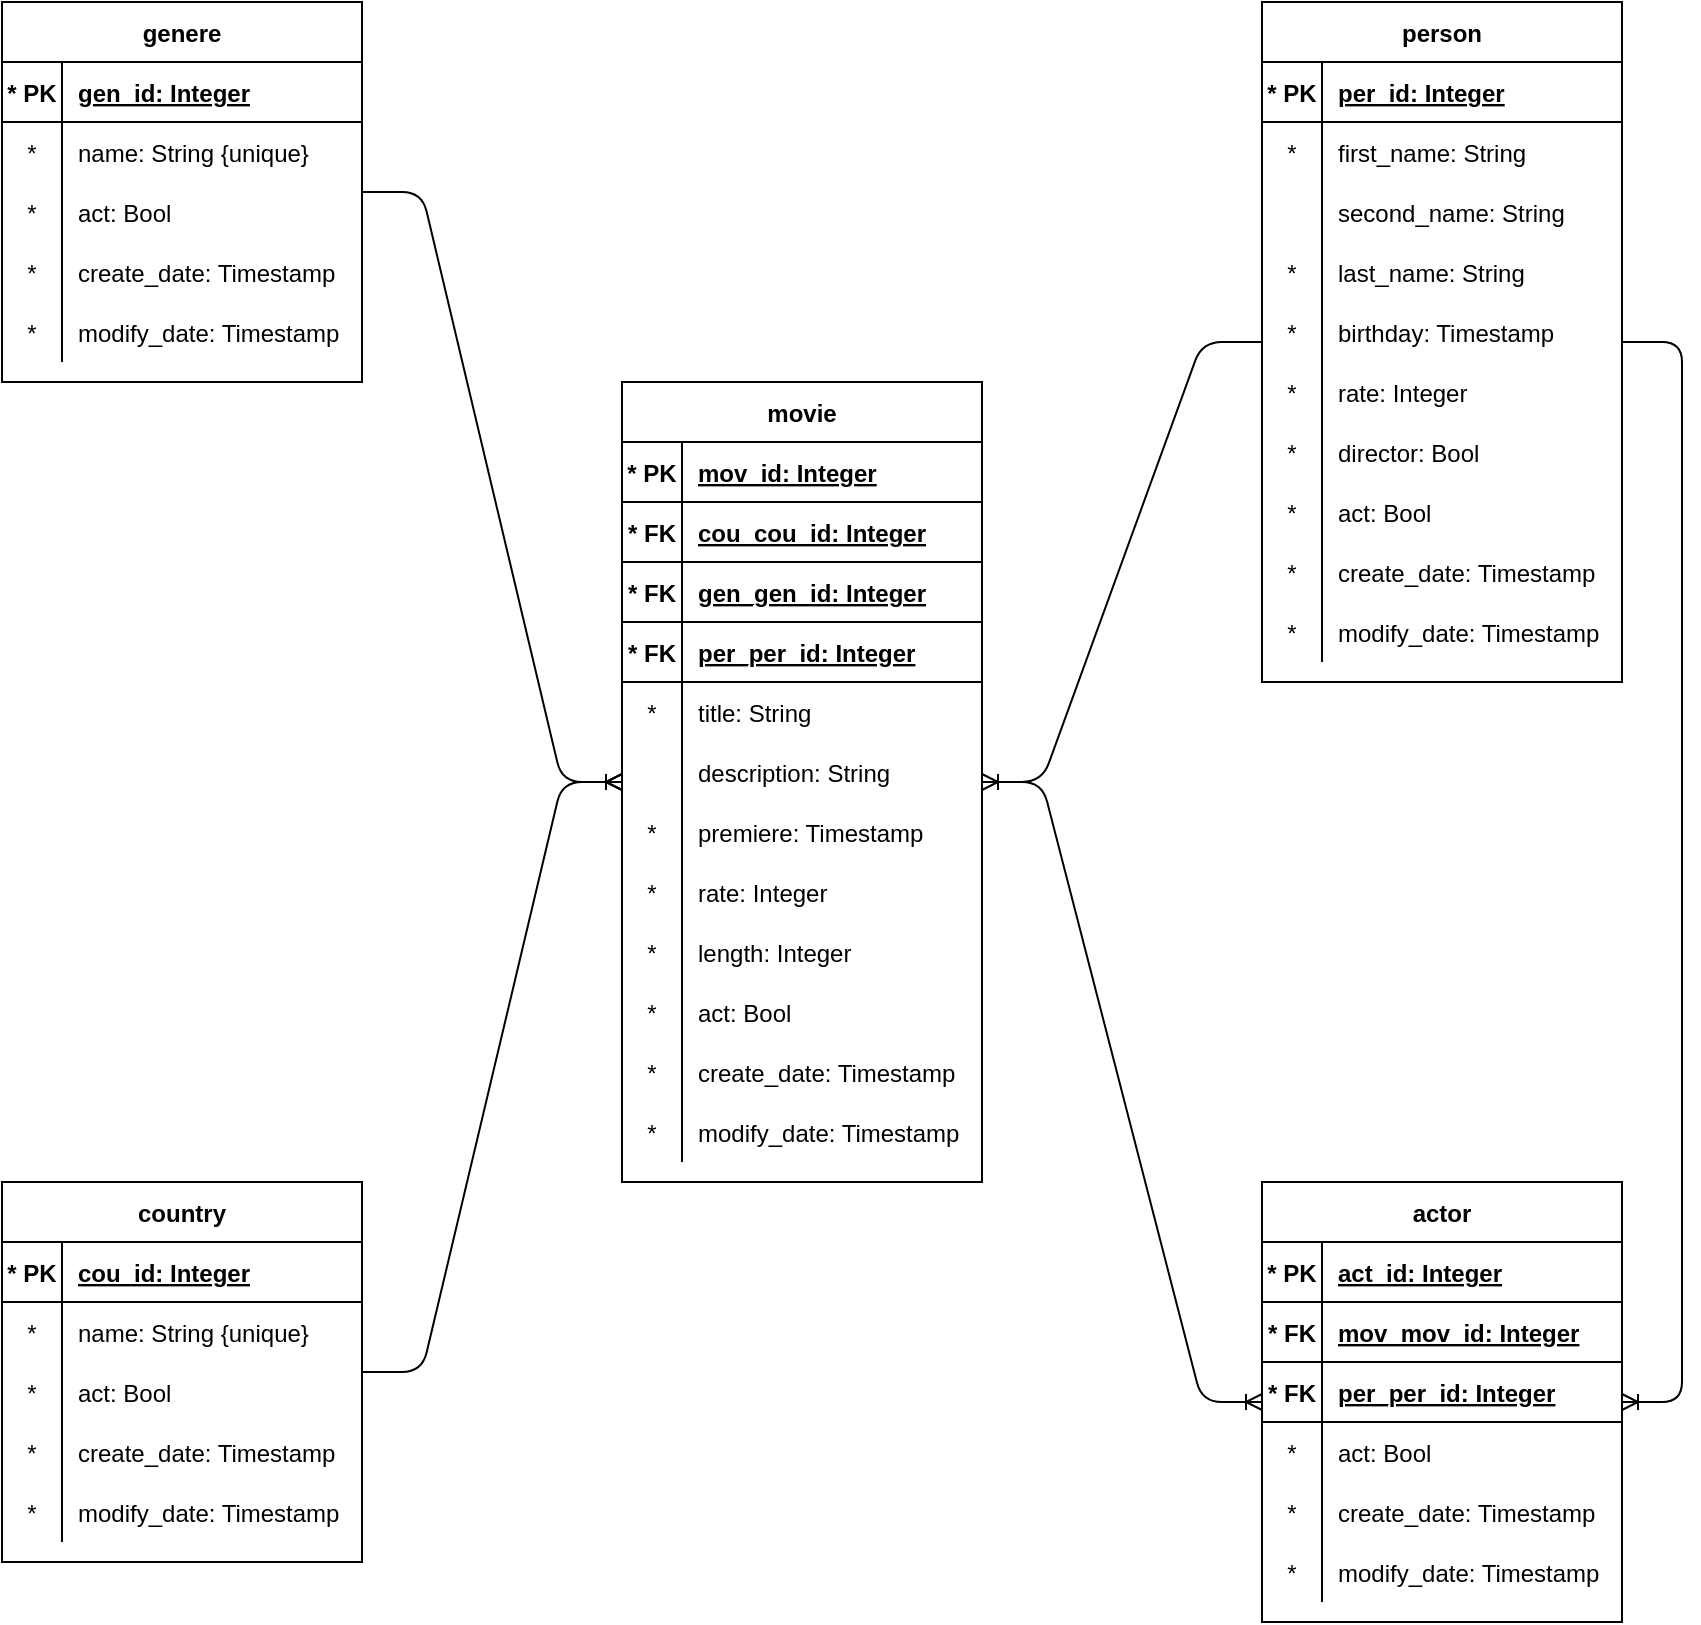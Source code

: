 <mxfile version="14.9.6" type="device" pages="3"><diagram id="LkWRMYut4afpcolwc3v2" name="Database"><mxGraphModel dx="2425" dy="966" grid="1" gridSize="10" guides="1" tooltips="1" connect="1" arrows="1" fold="1" page="1" pageScale="1" pageWidth="1169" pageHeight="827" math="0" shadow="0"><root><mxCell id="0"/><mxCell id="1" parent="0"/><mxCell id="3RoibAjMb2fP6_iuY0xx-18" value="country" style="shape=table;startSize=30;container=1;collapsible=1;childLayout=tableLayout;fixedRows=1;rowLines=0;fontStyle=1;align=center;resizeLast=1;" vertex="1" parent="1"><mxGeometry x="10" y="600" width="180" height="190" as="geometry"/></mxCell><mxCell id="3RoibAjMb2fP6_iuY0xx-19" value="" style="shape=partialRectangle;collapsible=0;dropTarget=0;pointerEvents=0;fillColor=none;top=0;left=0;bottom=1;right=0;points=[[0,0.5],[1,0.5]];portConstraint=eastwest;" vertex="1" parent="3RoibAjMb2fP6_iuY0xx-18"><mxGeometry y="30" width="180" height="30" as="geometry"/></mxCell><mxCell id="3RoibAjMb2fP6_iuY0xx-20" value="* PK" style="shape=partialRectangle;connectable=0;fillColor=none;top=0;left=0;bottom=0;right=0;fontStyle=1;overflow=hidden;" vertex="1" parent="3RoibAjMb2fP6_iuY0xx-19"><mxGeometry width="30" height="30" as="geometry"/></mxCell><mxCell id="3RoibAjMb2fP6_iuY0xx-21" value="cou_id: Integer" style="shape=partialRectangle;connectable=0;fillColor=none;top=0;left=0;bottom=0;right=0;align=left;spacingLeft=6;fontStyle=5;overflow=hidden;" vertex="1" parent="3RoibAjMb2fP6_iuY0xx-19"><mxGeometry x="30" width="150" height="30" as="geometry"/></mxCell><mxCell id="3RoibAjMb2fP6_iuY0xx-22" value="" style="shape=partialRectangle;collapsible=0;dropTarget=0;pointerEvents=0;fillColor=none;top=0;left=0;bottom=0;right=0;points=[[0,0.5],[1,0.5]];portConstraint=eastwest;" vertex="1" parent="3RoibAjMb2fP6_iuY0xx-18"><mxGeometry y="60" width="180" height="30" as="geometry"/></mxCell><mxCell id="3RoibAjMb2fP6_iuY0xx-23" value="*" style="shape=partialRectangle;connectable=0;fillColor=none;top=0;left=0;bottom=0;right=0;editable=1;overflow=hidden;" vertex="1" parent="3RoibAjMb2fP6_iuY0xx-22"><mxGeometry width="30" height="30" as="geometry"/></mxCell><mxCell id="3RoibAjMb2fP6_iuY0xx-24" value="name: String {unique}" style="shape=partialRectangle;connectable=0;fillColor=none;top=0;left=0;bottom=0;right=0;align=left;spacingLeft=6;overflow=hidden;" vertex="1" parent="3RoibAjMb2fP6_iuY0xx-22"><mxGeometry x="30" width="150" height="30" as="geometry"/></mxCell><mxCell id="q7HP0yet4dNbqpbcjots-17" value="" style="shape=partialRectangle;collapsible=0;dropTarget=0;pointerEvents=0;fillColor=none;top=0;left=0;bottom=0;right=0;points=[[0,0.5],[1,0.5]];portConstraint=eastwest;" vertex="1" parent="3RoibAjMb2fP6_iuY0xx-18"><mxGeometry y="90" width="180" height="30" as="geometry"/></mxCell><mxCell id="q7HP0yet4dNbqpbcjots-18" value="*" style="shape=partialRectangle;connectable=0;fillColor=none;top=0;left=0;bottom=0;right=0;editable=1;overflow=hidden;" vertex="1" parent="q7HP0yet4dNbqpbcjots-17"><mxGeometry width="30" height="30" as="geometry"/></mxCell><mxCell id="q7HP0yet4dNbqpbcjots-19" value="act: Bool" style="shape=partialRectangle;connectable=0;fillColor=none;top=0;left=0;bottom=0;right=0;align=left;spacingLeft=6;overflow=hidden;" vertex="1" parent="q7HP0yet4dNbqpbcjots-17"><mxGeometry x="30" width="150" height="30" as="geometry"/></mxCell><mxCell id="3RoibAjMb2fP6_iuY0xx-25" value="" style="shape=partialRectangle;collapsible=0;dropTarget=0;pointerEvents=0;fillColor=none;top=0;left=0;bottom=0;right=0;points=[[0,0.5],[1,0.5]];portConstraint=eastwest;" vertex="1" parent="3RoibAjMb2fP6_iuY0xx-18"><mxGeometry y="120" width="180" height="30" as="geometry"/></mxCell><mxCell id="3RoibAjMb2fP6_iuY0xx-26" value="*" style="shape=partialRectangle;connectable=0;fillColor=none;top=0;left=0;bottom=0;right=0;editable=1;overflow=hidden;" vertex="1" parent="3RoibAjMb2fP6_iuY0xx-25"><mxGeometry width="30" height="30" as="geometry"/></mxCell><mxCell id="3RoibAjMb2fP6_iuY0xx-27" value="create_date: Timestamp" style="shape=partialRectangle;connectable=0;fillColor=none;top=0;left=0;bottom=0;right=0;align=left;spacingLeft=6;overflow=hidden;" vertex="1" parent="3RoibAjMb2fP6_iuY0xx-25"><mxGeometry x="30" width="150" height="30" as="geometry"/></mxCell><mxCell id="3RoibAjMb2fP6_iuY0xx-28" value="" style="shape=partialRectangle;collapsible=0;dropTarget=0;pointerEvents=0;fillColor=none;top=0;left=0;bottom=0;right=0;points=[[0,0.5],[1,0.5]];portConstraint=eastwest;" vertex="1" parent="3RoibAjMb2fP6_iuY0xx-18"><mxGeometry y="150" width="180" height="30" as="geometry"/></mxCell><mxCell id="3RoibAjMb2fP6_iuY0xx-29" value="*" style="shape=partialRectangle;connectable=0;fillColor=none;top=0;left=0;bottom=0;right=0;editable=1;overflow=hidden;" vertex="1" parent="3RoibAjMb2fP6_iuY0xx-28"><mxGeometry width="30" height="30" as="geometry"/></mxCell><mxCell id="3RoibAjMb2fP6_iuY0xx-30" value="modify_date: Timestamp" style="shape=partialRectangle;connectable=0;fillColor=none;top=0;left=0;bottom=0;right=0;align=left;spacingLeft=6;overflow=hidden;" vertex="1" parent="3RoibAjMb2fP6_iuY0xx-28"><mxGeometry x="30" width="150" height="30" as="geometry"/></mxCell><mxCell id="3RoibAjMb2fP6_iuY0xx-31" value="movie" style="shape=table;startSize=30;container=1;collapsible=1;childLayout=tableLayout;fixedRows=1;rowLines=0;fontStyle=1;align=center;resizeLast=1;" vertex="1" parent="1"><mxGeometry x="320" y="200" width="180" height="400" as="geometry"/></mxCell><mxCell id="3RoibAjMb2fP6_iuY0xx-32" value="" style="shape=partialRectangle;collapsible=0;dropTarget=0;pointerEvents=0;fillColor=none;top=0;left=0;bottom=1;right=0;points=[[0,0.5],[1,0.5]];portConstraint=eastwest;" vertex="1" parent="3RoibAjMb2fP6_iuY0xx-31"><mxGeometry y="30" width="180" height="30" as="geometry"/></mxCell><mxCell id="3RoibAjMb2fP6_iuY0xx-33" value="* PK" style="shape=partialRectangle;connectable=0;fillColor=none;top=0;left=0;bottom=0;right=0;fontStyle=1;overflow=hidden;" vertex="1" parent="3RoibAjMb2fP6_iuY0xx-32"><mxGeometry width="30" height="30" as="geometry"/></mxCell><mxCell id="3RoibAjMb2fP6_iuY0xx-34" value="mov_id: Integer" style="shape=partialRectangle;connectable=0;fillColor=none;top=0;left=0;bottom=0;right=0;align=left;spacingLeft=6;fontStyle=5;overflow=hidden;" vertex="1" parent="3RoibAjMb2fP6_iuY0xx-32"><mxGeometry x="30" width="150" height="30" as="geometry"/></mxCell><mxCell id="3RoibAjMb2fP6_iuY0xx-124" value="" style="shape=partialRectangle;collapsible=0;dropTarget=0;pointerEvents=0;fillColor=none;top=0;left=0;bottom=1;right=0;points=[[0,0.5],[1,0.5]];portConstraint=eastwest;" vertex="1" parent="3RoibAjMb2fP6_iuY0xx-31"><mxGeometry y="60" width="180" height="30" as="geometry"/></mxCell><mxCell id="3RoibAjMb2fP6_iuY0xx-125" value="* FK" style="shape=partialRectangle;connectable=0;fillColor=none;top=0;left=0;bottom=0;right=0;fontStyle=1;overflow=hidden;" vertex="1" parent="3RoibAjMb2fP6_iuY0xx-124"><mxGeometry width="30" height="30" as="geometry"/></mxCell><mxCell id="3RoibAjMb2fP6_iuY0xx-126" value="cou_cou_id: Integer" style="shape=partialRectangle;connectable=0;fillColor=none;top=0;left=0;bottom=0;right=0;align=left;spacingLeft=6;fontStyle=5;overflow=hidden;" vertex="1" parent="3RoibAjMb2fP6_iuY0xx-124"><mxGeometry x="30" width="150" height="30" as="geometry"/></mxCell><mxCell id="3RoibAjMb2fP6_iuY0xx-147" value="" style="shape=partialRectangle;collapsible=0;dropTarget=0;pointerEvents=0;fillColor=none;top=0;left=0;bottom=1;right=0;points=[[0,0.5],[1,0.5]];portConstraint=eastwest;" vertex="1" parent="3RoibAjMb2fP6_iuY0xx-31"><mxGeometry y="90" width="180" height="30" as="geometry"/></mxCell><mxCell id="3RoibAjMb2fP6_iuY0xx-148" value="* FK" style="shape=partialRectangle;connectable=0;fillColor=none;top=0;left=0;bottom=0;right=0;fontStyle=1;overflow=hidden;" vertex="1" parent="3RoibAjMb2fP6_iuY0xx-147"><mxGeometry width="30" height="30" as="geometry"/></mxCell><mxCell id="3RoibAjMb2fP6_iuY0xx-149" value="gen_gen_id: Integer" style="shape=partialRectangle;connectable=0;fillColor=none;top=0;left=0;bottom=0;right=0;align=left;spacingLeft=6;fontStyle=5;overflow=hidden;" vertex="1" parent="3RoibAjMb2fP6_iuY0xx-147"><mxGeometry x="30" width="150" height="30" as="geometry"/></mxCell><mxCell id="3RoibAjMb2fP6_iuY0xx-101" value="" style="shape=partialRectangle;collapsible=0;dropTarget=0;pointerEvents=0;fillColor=none;top=0;left=0;bottom=1;right=0;points=[[0,0.5],[1,0.5]];portConstraint=eastwest;" vertex="1" parent="3RoibAjMb2fP6_iuY0xx-31"><mxGeometry y="120" width="180" height="30" as="geometry"/></mxCell><mxCell id="3RoibAjMb2fP6_iuY0xx-102" value="* FK" style="shape=partialRectangle;connectable=0;fillColor=none;top=0;left=0;bottom=0;right=0;fontStyle=1;overflow=hidden;" vertex="1" parent="3RoibAjMb2fP6_iuY0xx-101"><mxGeometry width="30" height="30" as="geometry"/></mxCell><mxCell id="3RoibAjMb2fP6_iuY0xx-103" value="per_per_id: Integer" style="shape=partialRectangle;connectable=0;fillColor=none;top=0;left=0;bottom=0;right=0;align=left;spacingLeft=6;fontStyle=5;overflow=hidden;" vertex="1" parent="3RoibAjMb2fP6_iuY0xx-101"><mxGeometry x="30" width="150" height="30" as="geometry"/></mxCell><mxCell id="3RoibAjMb2fP6_iuY0xx-35" value="" style="shape=partialRectangle;collapsible=0;dropTarget=0;pointerEvents=0;fillColor=none;top=0;left=0;bottom=0;right=0;points=[[0,0.5],[1,0.5]];portConstraint=eastwest;" vertex="1" parent="3RoibAjMb2fP6_iuY0xx-31"><mxGeometry y="150" width="180" height="30" as="geometry"/></mxCell><mxCell id="3RoibAjMb2fP6_iuY0xx-36" value="*" style="shape=partialRectangle;connectable=0;fillColor=none;top=0;left=0;bottom=0;right=0;editable=1;overflow=hidden;" vertex="1" parent="3RoibAjMb2fP6_iuY0xx-35"><mxGeometry width="30" height="30" as="geometry"/></mxCell><mxCell id="3RoibAjMb2fP6_iuY0xx-37" value="title: String" style="shape=partialRectangle;connectable=0;fillColor=none;top=0;left=0;bottom=0;right=0;align=left;spacingLeft=6;overflow=hidden;" vertex="1" parent="3RoibAjMb2fP6_iuY0xx-35"><mxGeometry x="30" width="150" height="30" as="geometry"/></mxCell><mxCell id="3RoibAjMb2fP6_iuY0xx-38" value="" style="shape=partialRectangle;collapsible=0;dropTarget=0;pointerEvents=0;fillColor=none;top=0;left=0;bottom=0;right=0;points=[[0,0.5],[1,0.5]];portConstraint=eastwest;" vertex="1" parent="3RoibAjMb2fP6_iuY0xx-31"><mxGeometry y="180" width="180" height="30" as="geometry"/></mxCell><mxCell id="3RoibAjMb2fP6_iuY0xx-39" value="" style="shape=partialRectangle;connectable=0;fillColor=none;top=0;left=0;bottom=0;right=0;editable=1;overflow=hidden;" vertex="1" parent="3RoibAjMb2fP6_iuY0xx-38"><mxGeometry width="30" height="30" as="geometry"/></mxCell><mxCell id="3RoibAjMb2fP6_iuY0xx-40" value="description: String" style="shape=partialRectangle;connectable=0;fillColor=none;top=0;left=0;bottom=0;right=0;align=left;spacingLeft=6;overflow=hidden;" vertex="1" parent="3RoibAjMb2fP6_iuY0xx-38"><mxGeometry x="30" width="150" height="30" as="geometry"/></mxCell><mxCell id="3RoibAjMb2fP6_iuY0xx-41" value="" style="shape=partialRectangle;collapsible=0;dropTarget=0;pointerEvents=0;fillColor=none;top=0;left=0;bottom=0;right=0;points=[[0,0.5],[1,0.5]];portConstraint=eastwest;" vertex="1" parent="3RoibAjMb2fP6_iuY0xx-31"><mxGeometry y="210" width="180" height="30" as="geometry"/></mxCell><mxCell id="3RoibAjMb2fP6_iuY0xx-42" value="*" style="shape=partialRectangle;connectable=0;fillColor=none;top=0;left=0;bottom=0;right=0;editable=1;overflow=hidden;" vertex="1" parent="3RoibAjMb2fP6_iuY0xx-41"><mxGeometry width="30" height="30" as="geometry"/></mxCell><mxCell id="3RoibAjMb2fP6_iuY0xx-43" value="premiere: Timestamp" style="shape=partialRectangle;connectable=0;fillColor=none;top=0;left=0;bottom=0;right=0;align=left;spacingLeft=6;overflow=hidden;" vertex="1" parent="3RoibAjMb2fP6_iuY0xx-41"><mxGeometry x="30" width="150" height="30" as="geometry"/></mxCell><mxCell id="3RoibAjMb2fP6_iuY0xx-44" value="" style="shape=partialRectangle;collapsible=0;dropTarget=0;pointerEvents=0;fillColor=none;top=0;left=0;bottom=0;right=0;points=[[0,0.5],[1,0.5]];portConstraint=eastwest;" vertex="1" parent="3RoibAjMb2fP6_iuY0xx-31"><mxGeometry y="240" width="180" height="30" as="geometry"/></mxCell><mxCell id="3RoibAjMb2fP6_iuY0xx-45" value="*" style="shape=partialRectangle;connectable=0;fillColor=none;top=0;left=0;bottom=0;right=0;editable=1;overflow=hidden;" vertex="1" parent="3RoibAjMb2fP6_iuY0xx-44"><mxGeometry width="30" height="30" as="geometry"/></mxCell><mxCell id="3RoibAjMb2fP6_iuY0xx-46" value="rate: Integer" style="shape=partialRectangle;connectable=0;fillColor=none;top=0;left=0;bottom=0;right=0;align=left;spacingLeft=6;overflow=hidden;" vertex="1" parent="3RoibAjMb2fP6_iuY0xx-44"><mxGeometry x="30" width="150" height="30" as="geometry"/></mxCell><mxCell id="3RoibAjMb2fP6_iuY0xx-47" value="" style="shape=partialRectangle;collapsible=0;dropTarget=0;pointerEvents=0;fillColor=none;top=0;left=0;bottom=0;right=0;points=[[0,0.5],[1,0.5]];portConstraint=eastwest;" vertex="1" parent="3RoibAjMb2fP6_iuY0xx-31"><mxGeometry y="270" width="180" height="30" as="geometry"/></mxCell><mxCell id="3RoibAjMb2fP6_iuY0xx-48" value="*" style="shape=partialRectangle;connectable=0;fillColor=none;top=0;left=0;bottom=0;right=0;editable=1;overflow=hidden;" vertex="1" parent="3RoibAjMb2fP6_iuY0xx-47"><mxGeometry width="30" height="30" as="geometry"/></mxCell><mxCell id="3RoibAjMb2fP6_iuY0xx-49" value="length: Integer" style="shape=partialRectangle;connectable=0;fillColor=none;top=0;left=0;bottom=0;right=0;align=left;spacingLeft=6;overflow=hidden;" vertex="1" parent="3RoibAjMb2fP6_iuY0xx-47"><mxGeometry x="30" width="150" height="30" as="geometry"/></mxCell><mxCell id="q7HP0yet4dNbqpbcjots-20" value="" style="shape=partialRectangle;collapsible=0;dropTarget=0;pointerEvents=0;fillColor=none;top=0;left=0;bottom=0;right=0;points=[[0,0.5],[1,0.5]];portConstraint=eastwest;" vertex="1" parent="3RoibAjMb2fP6_iuY0xx-31"><mxGeometry y="300" width="180" height="30" as="geometry"/></mxCell><mxCell id="q7HP0yet4dNbqpbcjots-21" value="*" style="shape=partialRectangle;connectable=0;fillColor=none;top=0;left=0;bottom=0;right=0;editable=1;overflow=hidden;" vertex="1" parent="q7HP0yet4dNbqpbcjots-20"><mxGeometry width="30" height="30" as="geometry"/></mxCell><mxCell id="q7HP0yet4dNbqpbcjots-22" value="act: Bool" style="shape=partialRectangle;connectable=0;fillColor=none;top=0;left=0;bottom=0;right=0;align=left;spacingLeft=6;overflow=hidden;" vertex="1" parent="q7HP0yet4dNbqpbcjots-20"><mxGeometry x="30" width="150" height="30" as="geometry"/></mxCell><mxCell id="3RoibAjMb2fP6_iuY0xx-50" value="" style="shape=partialRectangle;collapsible=0;dropTarget=0;pointerEvents=0;fillColor=none;top=0;left=0;bottom=0;right=0;points=[[0,0.5],[1,0.5]];portConstraint=eastwest;" vertex="1" parent="3RoibAjMb2fP6_iuY0xx-31"><mxGeometry y="330" width="180" height="30" as="geometry"/></mxCell><mxCell id="3RoibAjMb2fP6_iuY0xx-51" value="*" style="shape=partialRectangle;connectable=0;fillColor=none;top=0;left=0;bottom=0;right=0;editable=1;overflow=hidden;" vertex="1" parent="3RoibAjMb2fP6_iuY0xx-50"><mxGeometry width="30" height="30" as="geometry"/></mxCell><mxCell id="3RoibAjMb2fP6_iuY0xx-52" value="create_date: Timestamp" style="shape=partialRectangle;connectable=0;fillColor=none;top=0;left=0;bottom=0;right=0;align=left;spacingLeft=6;overflow=hidden;" vertex="1" parent="3RoibAjMb2fP6_iuY0xx-50"><mxGeometry x="30" width="150" height="30" as="geometry"/></mxCell><mxCell id="3RoibAjMb2fP6_iuY0xx-53" value="" style="shape=partialRectangle;collapsible=0;dropTarget=0;pointerEvents=0;fillColor=none;top=0;left=0;bottom=0;right=0;points=[[0,0.5],[1,0.5]];portConstraint=eastwest;" vertex="1" parent="3RoibAjMb2fP6_iuY0xx-31"><mxGeometry y="360" width="180" height="30" as="geometry"/></mxCell><mxCell id="3RoibAjMb2fP6_iuY0xx-54" value="*" style="shape=partialRectangle;connectable=0;fillColor=none;top=0;left=0;bottom=0;right=0;editable=1;overflow=hidden;" vertex="1" parent="3RoibAjMb2fP6_iuY0xx-53"><mxGeometry width="30" height="30" as="geometry"/></mxCell><mxCell id="3RoibAjMb2fP6_iuY0xx-55" value="modify_date: Timestamp" style="shape=partialRectangle;connectable=0;fillColor=none;top=0;left=0;bottom=0;right=0;align=left;spacingLeft=6;overflow=hidden;" vertex="1" parent="3RoibAjMb2fP6_iuY0xx-53"><mxGeometry x="30" width="150" height="30" as="geometry"/></mxCell><mxCell id="3RoibAjMb2fP6_iuY0xx-56" value="genere" style="shape=table;startSize=30;container=1;collapsible=1;childLayout=tableLayout;fixedRows=1;rowLines=0;fontStyle=1;align=center;resizeLast=1;" vertex="1" parent="1"><mxGeometry x="10" y="10" width="180" height="190" as="geometry"/></mxCell><mxCell id="3RoibAjMb2fP6_iuY0xx-57" value="" style="shape=partialRectangle;collapsible=0;dropTarget=0;pointerEvents=0;fillColor=none;top=0;left=0;bottom=1;right=0;points=[[0,0.5],[1,0.5]];portConstraint=eastwest;" vertex="1" parent="3RoibAjMb2fP6_iuY0xx-56"><mxGeometry y="30" width="180" height="30" as="geometry"/></mxCell><mxCell id="3RoibAjMb2fP6_iuY0xx-58" value="* PK" style="shape=partialRectangle;connectable=0;fillColor=none;top=0;left=0;bottom=0;right=0;fontStyle=1;overflow=hidden;" vertex="1" parent="3RoibAjMb2fP6_iuY0xx-57"><mxGeometry width="30" height="30" as="geometry"/></mxCell><mxCell id="3RoibAjMb2fP6_iuY0xx-59" value="gen_id: Integer" style="shape=partialRectangle;connectable=0;fillColor=none;top=0;left=0;bottom=0;right=0;align=left;spacingLeft=6;fontStyle=5;overflow=hidden;" vertex="1" parent="3RoibAjMb2fP6_iuY0xx-57"><mxGeometry x="30" width="150" height="30" as="geometry"/></mxCell><mxCell id="3RoibAjMb2fP6_iuY0xx-60" value="" style="shape=partialRectangle;collapsible=0;dropTarget=0;pointerEvents=0;fillColor=none;top=0;left=0;bottom=0;right=0;points=[[0,0.5],[1,0.5]];portConstraint=eastwest;" vertex="1" parent="3RoibAjMb2fP6_iuY0xx-56"><mxGeometry y="60" width="180" height="30" as="geometry"/></mxCell><mxCell id="3RoibAjMb2fP6_iuY0xx-61" value="*" style="shape=partialRectangle;connectable=0;fillColor=none;top=0;left=0;bottom=0;right=0;editable=1;overflow=hidden;" vertex="1" parent="3RoibAjMb2fP6_iuY0xx-60"><mxGeometry width="30" height="30" as="geometry"/></mxCell><mxCell id="3RoibAjMb2fP6_iuY0xx-62" value="name: String {unique}" style="shape=partialRectangle;connectable=0;fillColor=none;top=0;left=0;bottom=0;right=0;align=left;spacingLeft=6;overflow=hidden;" vertex="1" parent="3RoibAjMb2fP6_iuY0xx-60"><mxGeometry x="30" width="150" height="30" as="geometry"/></mxCell><mxCell id="q7HP0yet4dNbqpbcjots-14" value="" style="shape=partialRectangle;collapsible=0;dropTarget=0;pointerEvents=0;fillColor=none;top=0;left=0;bottom=0;right=0;points=[[0,0.5],[1,0.5]];portConstraint=eastwest;" vertex="1" parent="3RoibAjMb2fP6_iuY0xx-56"><mxGeometry y="90" width="180" height="30" as="geometry"/></mxCell><mxCell id="q7HP0yet4dNbqpbcjots-15" value="*" style="shape=partialRectangle;connectable=0;fillColor=none;top=0;left=0;bottom=0;right=0;editable=1;overflow=hidden;" vertex="1" parent="q7HP0yet4dNbqpbcjots-14"><mxGeometry width="30" height="30" as="geometry"/></mxCell><mxCell id="q7HP0yet4dNbqpbcjots-16" value="act: Bool" style="shape=partialRectangle;connectable=0;fillColor=none;top=0;left=0;bottom=0;right=0;align=left;spacingLeft=6;overflow=hidden;" vertex="1" parent="q7HP0yet4dNbqpbcjots-14"><mxGeometry x="30" width="150" height="30" as="geometry"/></mxCell><mxCell id="3RoibAjMb2fP6_iuY0xx-63" value="" style="shape=partialRectangle;collapsible=0;dropTarget=0;pointerEvents=0;fillColor=none;top=0;left=0;bottom=0;right=0;points=[[0,0.5],[1,0.5]];portConstraint=eastwest;" vertex="1" parent="3RoibAjMb2fP6_iuY0xx-56"><mxGeometry y="120" width="180" height="30" as="geometry"/></mxCell><mxCell id="3RoibAjMb2fP6_iuY0xx-64" value="*" style="shape=partialRectangle;connectable=0;fillColor=none;top=0;left=0;bottom=0;right=0;editable=1;overflow=hidden;" vertex="1" parent="3RoibAjMb2fP6_iuY0xx-63"><mxGeometry width="30" height="30" as="geometry"/></mxCell><mxCell id="3RoibAjMb2fP6_iuY0xx-65" value="create_date: Timestamp" style="shape=partialRectangle;connectable=0;fillColor=none;top=0;left=0;bottom=0;right=0;align=left;spacingLeft=6;overflow=hidden;" vertex="1" parent="3RoibAjMb2fP6_iuY0xx-63"><mxGeometry x="30" width="150" height="30" as="geometry"/></mxCell><mxCell id="3RoibAjMb2fP6_iuY0xx-66" value="" style="shape=partialRectangle;collapsible=0;dropTarget=0;pointerEvents=0;fillColor=none;top=0;left=0;bottom=0;right=0;points=[[0,0.5],[1,0.5]];portConstraint=eastwest;" vertex="1" parent="3RoibAjMb2fP6_iuY0xx-56"><mxGeometry y="150" width="180" height="30" as="geometry"/></mxCell><mxCell id="3RoibAjMb2fP6_iuY0xx-67" value="*" style="shape=partialRectangle;connectable=0;fillColor=none;top=0;left=0;bottom=0;right=0;editable=1;overflow=hidden;" vertex="1" parent="3RoibAjMb2fP6_iuY0xx-66"><mxGeometry width="30" height="30" as="geometry"/></mxCell><mxCell id="3RoibAjMb2fP6_iuY0xx-68" value="modify_date: Timestamp" style="shape=partialRectangle;connectable=0;fillColor=none;top=0;left=0;bottom=0;right=0;align=left;spacingLeft=6;overflow=hidden;" vertex="1" parent="3RoibAjMb2fP6_iuY0xx-66"><mxGeometry x="30" width="150" height="30" as="geometry"/></mxCell><mxCell id="3RoibAjMb2fP6_iuY0xx-69" value="person" style="shape=table;startSize=30;container=1;collapsible=1;childLayout=tableLayout;fixedRows=1;rowLines=0;fontStyle=1;align=center;resizeLast=1;" vertex="1" parent="1"><mxGeometry x="640" y="10" width="180" height="340" as="geometry"/></mxCell><mxCell id="3RoibAjMb2fP6_iuY0xx-70" value="" style="shape=partialRectangle;collapsible=0;dropTarget=0;pointerEvents=0;fillColor=none;top=0;left=0;bottom=1;right=0;points=[[0,0.5],[1,0.5]];portConstraint=eastwest;" vertex="1" parent="3RoibAjMb2fP6_iuY0xx-69"><mxGeometry y="30" width="180" height="30" as="geometry"/></mxCell><mxCell id="3RoibAjMb2fP6_iuY0xx-71" value="* PK" style="shape=partialRectangle;connectable=0;fillColor=none;top=0;left=0;bottom=0;right=0;fontStyle=1;overflow=hidden;" vertex="1" parent="3RoibAjMb2fP6_iuY0xx-70"><mxGeometry width="30" height="30" as="geometry"/></mxCell><mxCell id="3RoibAjMb2fP6_iuY0xx-72" value="per_id: Integer" style="shape=partialRectangle;connectable=0;fillColor=none;top=0;left=0;bottom=0;right=0;align=left;spacingLeft=6;fontStyle=5;overflow=hidden;" vertex="1" parent="3RoibAjMb2fP6_iuY0xx-70"><mxGeometry x="30" width="150" height="30" as="geometry"/></mxCell><mxCell id="3RoibAjMb2fP6_iuY0xx-73" value="" style="shape=partialRectangle;collapsible=0;dropTarget=0;pointerEvents=0;fillColor=none;top=0;left=0;bottom=0;right=0;points=[[0,0.5],[1,0.5]];portConstraint=eastwest;" vertex="1" parent="3RoibAjMb2fP6_iuY0xx-69"><mxGeometry y="60" width="180" height="30" as="geometry"/></mxCell><mxCell id="3RoibAjMb2fP6_iuY0xx-74" value="*" style="shape=partialRectangle;connectable=0;fillColor=none;top=0;left=0;bottom=0;right=0;editable=1;overflow=hidden;" vertex="1" parent="3RoibAjMb2fP6_iuY0xx-73"><mxGeometry width="30" height="30" as="geometry"/></mxCell><mxCell id="3RoibAjMb2fP6_iuY0xx-75" value="first_name: String" style="shape=partialRectangle;connectable=0;fillColor=none;top=0;left=0;bottom=0;right=0;align=left;spacingLeft=6;overflow=hidden;" vertex="1" parent="3RoibAjMb2fP6_iuY0xx-73"><mxGeometry x="30" width="150" height="30" as="geometry"/></mxCell><mxCell id="3RoibAjMb2fP6_iuY0xx-76" value="" style="shape=partialRectangle;collapsible=0;dropTarget=0;pointerEvents=0;fillColor=none;top=0;left=0;bottom=0;right=0;points=[[0,0.5],[1,0.5]];portConstraint=eastwest;" vertex="1" parent="3RoibAjMb2fP6_iuY0xx-69"><mxGeometry y="90" width="180" height="30" as="geometry"/></mxCell><mxCell id="3RoibAjMb2fP6_iuY0xx-77" value="" style="shape=partialRectangle;connectable=0;fillColor=none;top=0;left=0;bottom=0;right=0;editable=1;overflow=hidden;" vertex="1" parent="3RoibAjMb2fP6_iuY0xx-76"><mxGeometry width="30" height="30" as="geometry"/></mxCell><mxCell id="3RoibAjMb2fP6_iuY0xx-78" value="second_name: String" style="shape=partialRectangle;connectable=0;fillColor=none;top=0;left=0;bottom=0;right=0;align=left;spacingLeft=6;overflow=hidden;" vertex="1" parent="3RoibAjMb2fP6_iuY0xx-76"><mxGeometry x="30" width="150" height="30" as="geometry"/></mxCell><mxCell id="3RoibAjMb2fP6_iuY0xx-79" value="" style="shape=partialRectangle;collapsible=0;dropTarget=0;pointerEvents=0;fillColor=none;top=0;left=0;bottom=0;right=0;points=[[0,0.5],[1,0.5]];portConstraint=eastwest;" vertex="1" parent="3RoibAjMb2fP6_iuY0xx-69"><mxGeometry y="120" width="180" height="30" as="geometry"/></mxCell><mxCell id="3RoibAjMb2fP6_iuY0xx-80" value="*" style="shape=partialRectangle;connectable=0;fillColor=none;top=0;left=0;bottom=0;right=0;editable=1;overflow=hidden;" vertex="1" parent="3RoibAjMb2fP6_iuY0xx-79"><mxGeometry width="30" height="30" as="geometry"/></mxCell><mxCell id="3RoibAjMb2fP6_iuY0xx-81" value="last_name: String" style="shape=partialRectangle;connectable=0;fillColor=none;top=0;left=0;bottom=0;right=0;align=left;spacingLeft=6;overflow=hidden;" vertex="1" parent="3RoibAjMb2fP6_iuY0xx-79"><mxGeometry x="30" width="150" height="30" as="geometry"/></mxCell><mxCell id="3RoibAjMb2fP6_iuY0xx-82" value="" style="shape=partialRectangle;collapsible=0;dropTarget=0;pointerEvents=0;fillColor=none;top=0;left=0;bottom=0;right=0;points=[[0,0.5],[1,0.5]];portConstraint=eastwest;" vertex="1" parent="3RoibAjMb2fP6_iuY0xx-69"><mxGeometry y="150" width="180" height="30" as="geometry"/></mxCell><mxCell id="3RoibAjMb2fP6_iuY0xx-83" value="*" style="shape=partialRectangle;connectable=0;fillColor=none;top=0;left=0;bottom=0;right=0;editable=1;overflow=hidden;" vertex="1" parent="3RoibAjMb2fP6_iuY0xx-82"><mxGeometry width="30" height="30" as="geometry"/></mxCell><mxCell id="3RoibAjMb2fP6_iuY0xx-84" value="birthday: Timestamp" style="shape=partialRectangle;connectable=0;fillColor=none;top=0;left=0;bottom=0;right=0;align=left;spacingLeft=6;overflow=hidden;" vertex="1" parent="3RoibAjMb2fP6_iuY0xx-82"><mxGeometry x="30" width="150" height="30" as="geometry"/></mxCell><mxCell id="3RoibAjMb2fP6_iuY0xx-85" value="" style="shape=partialRectangle;collapsible=0;dropTarget=0;pointerEvents=0;fillColor=none;top=0;left=0;bottom=0;right=0;points=[[0,0.5],[1,0.5]];portConstraint=eastwest;" vertex="1" parent="3RoibAjMb2fP6_iuY0xx-69"><mxGeometry y="180" width="180" height="30" as="geometry"/></mxCell><mxCell id="3RoibAjMb2fP6_iuY0xx-86" value="*" style="shape=partialRectangle;connectable=0;fillColor=none;top=0;left=0;bottom=0;right=0;editable=1;overflow=hidden;" vertex="1" parent="3RoibAjMb2fP6_iuY0xx-85"><mxGeometry width="30" height="30" as="geometry"/></mxCell><mxCell id="3RoibAjMb2fP6_iuY0xx-87" value="rate: Integer" style="shape=partialRectangle;connectable=0;fillColor=none;top=0;left=0;bottom=0;right=0;align=left;spacingLeft=6;overflow=hidden;" vertex="1" parent="3RoibAjMb2fP6_iuY0xx-85"><mxGeometry x="30" width="150" height="30" as="geometry"/></mxCell><mxCell id="d98plYT_bjYH_SKTuTEO-1" value="" style="shape=partialRectangle;collapsible=0;dropTarget=0;pointerEvents=0;fillColor=none;top=0;left=0;bottom=0;right=0;points=[[0,0.5],[1,0.5]];portConstraint=eastwest;" vertex="1" parent="3RoibAjMb2fP6_iuY0xx-69"><mxGeometry y="210" width="180" height="30" as="geometry"/></mxCell><mxCell id="d98plYT_bjYH_SKTuTEO-2" value="*" style="shape=partialRectangle;connectable=0;fillColor=none;top=0;left=0;bottom=0;right=0;editable=1;overflow=hidden;" vertex="1" parent="d98plYT_bjYH_SKTuTEO-1"><mxGeometry width="30" height="30" as="geometry"/></mxCell><mxCell id="d98plYT_bjYH_SKTuTEO-3" value="director: Bool" style="shape=partialRectangle;connectable=0;fillColor=none;top=0;left=0;bottom=0;right=0;align=left;spacingLeft=6;overflow=hidden;" vertex="1" parent="d98plYT_bjYH_SKTuTEO-1"><mxGeometry x="30" width="150" height="30" as="geometry"/></mxCell><mxCell id="q7HP0yet4dNbqpbcjots-23" value="" style="shape=partialRectangle;collapsible=0;dropTarget=0;pointerEvents=0;fillColor=none;top=0;left=0;bottom=0;right=0;points=[[0,0.5],[1,0.5]];portConstraint=eastwest;" vertex="1" parent="3RoibAjMb2fP6_iuY0xx-69"><mxGeometry y="240" width="180" height="30" as="geometry"/></mxCell><mxCell id="q7HP0yet4dNbqpbcjots-24" value="*" style="shape=partialRectangle;connectable=0;fillColor=none;top=0;left=0;bottom=0;right=0;editable=1;overflow=hidden;" vertex="1" parent="q7HP0yet4dNbqpbcjots-23"><mxGeometry width="30" height="30" as="geometry"/></mxCell><mxCell id="q7HP0yet4dNbqpbcjots-25" value="act: Bool" style="shape=partialRectangle;connectable=0;fillColor=none;top=0;left=0;bottom=0;right=0;align=left;spacingLeft=6;overflow=hidden;" vertex="1" parent="q7HP0yet4dNbqpbcjots-23"><mxGeometry x="30" width="150" height="30" as="geometry"/></mxCell><mxCell id="3RoibAjMb2fP6_iuY0xx-88" value="" style="shape=partialRectangle;collapsible=0;dropTarget=0;pointerEvents=0;fillColor=none;top=0;left=0;bottom=0;right=0;points=[[0,0.5],[1,0.5]];portConstraint=eastwest;" vertex="1" parent="3RoibAjMb2fP6_iuY0xx-69"><mxGeometry y="270" width="180" height="30" as="geometry"/></mxCell><mxCell id="3RoibAjMb2fP6_iuY0xx-89" value="*" style="shape=partialRectangle;connectable=0;fillColor=none;top=0;left=0;bottom=0;right=0;editable=1;overflow=hidden;" vertex="1" parent="3RoibAjMb2fP6_iuY0xx-88"><mxGeometry width="30" height="30" as="geometry"/></mxCell><mxCell id="3RoibAjMb2fP6_iuY0xx-90" value="create_date: Timestamp" style="shape=partialRectangle;connectable=0;fillColor=none;top=0;left=0;bottom=0;right=0;align=left;spacingLeft=6;overflow=hidden;" vertex="1" parent="3RoibAjMb2fP6_iuY0xx-88"><mxGeometry x="30" width="150" height="30" as="geometry"/></mxCell><mxCell id="3RoibAjMb2fP6_iuY0xx-91" value="" style="shape=partialRectangle;collapsible=0;dropTarget=0;pointerEvents=0;fillColor=none;top=0;left=0;bottom=0;right=0;points=[[0,0.5],[1,0.5]];portConstraint=eastwest;" vertex="1" parent="3RoibAjMb2fP6_iuY0xx-69"><mxGeometry y="300" width="180" height="30" as="geometry"/></mxCell><mxCell id="3RoibAjMb2fP6_iuY0xx-92" value="*" style="shape=partialRectangle;connectable=0;fillColor=none;top=0;left=0;bottom=0;right=0;editable=1;overflow=hidden;" vertex="1" parent="3RoibAjMb2fP6_iuY0xx-91"><mxGeometry width="30" height="30" as="geometry"/></mxCell><mxCell id="3RoibAjMb2fP6_iuY0xx-93" value="modify_date: Timestamp" style="shape=partialRectangle;connectable=0;fillColor=none;top=0;left=0;bottom=0;right=0;align=left;spacingLeft=6;overflow=hidden;" vertex="1" parent="3RoibAjMb2fP6_iuY0xx-91"><mxGeometry x="30" width="150" height="30" as="geometry"/></mxCell><mxCell id="3RoibAjMb2fP6_iuY0xx-94" value="" style="edgeStyle=entityRelationEdgeStyle;fontSize=12;html=1;endArrow=ERoneToMany;" edge="1" parent="1" source="3RoibAjMb2fP6_iuY0xx-18" target="3RoibAjMb2fP6_iuY0xx-31"><mxGeometry width="100" height="100" relative="1" as="geometry"><mxPoint x="240" y="740" as="sourcePoint"/><mxPoint x="340" y="640" as="targetPoint"/></mxGeometry></mxCell><mxCell id="3RoibAjMb2fP6_iuY0xx-123" value="" style="edgeStyle=entityRelationEdgeStyle;fontSize=12;html=1;endArrow=ERoneToMany;" edge="1" parent="1" source="3RoibAjMb2fP6_iuY0xx-56" target="3RoibAjMb2fP6_iuY0xx-31"><mxGeometry width="100" height="100" relative="1" as="geometry"><mxPoint x="380" y="159.58" as="sourcePoint"/><mxPoint x="555" y="159.58" as="targetPoint"/></mxGeometry></mxCell><mxCell id="3RoibAjMb2fP6_iuY0xx-127" value="actor" style="shape=table;startSize=30;container=1;collapsible=1;childLayout=tableLayout;fixedRows=1;rowLines=0;fontStyle=1;align=center;resizeLast=1;" vertex="1" parent="1"><mxGeometry x="640" y="600" width="180" height="220" as="geometry"/></mxCell><mxCell id="3RoibAjMb2fP6_iuY0xx-128" value="" style="shape=partialRectangle;collapsible=0;dropTarget=0;pointerEvents=0;fillColor=none;top=0;left=0;bottom=1;right=0;points=[[0,0.5],[1,0.5]];portConstraint=eastwest;" vertex="1" parent="3RoibAjMb2fP6_iuY0xx-127"><mxGeometry y="30" width="180" height="30" as="geometry"/></mxCell><mxCell id="3RoibAjMb2fP6_iuY0xx-129" value="* PK" style="shape=partialRectangle;connectable=0;fillColor=none;top=0;left=0;bottom=0;right=0;fontStyle=1;overflow=hidden;" vertex="1" parent="3RoibAjMb2fP6_iuY0xx-128"><mxGeometry width="30" height="30" as="geometry"/></mxCell><mxCell id="3RoibAjMb2fP6_iuY0xx-130" value="act_id: Integer" style="shape=partialRectangle;connectable=0;fillColor=none;top=0;left=0;bottom=0;right=0;align=left;spacingLeft=6;fontStyle=5;overflow=hidden;" vertex="1" parent="3RoibAjMb2fP6_iuY0xx-128"><mxGeometry x="30" width="150" height="30" as="geometry"/></mxCell><mxCell id="3RoibAjMb2fP6_iuY0xx-140" value="" style="shape=partialRectangle;collapsible=0;dropTarget=0;pointerEvents=0;fillColor=none;top=0;left=0;bottom=1;right=0;points=[[0,0.5],[1,0.5]];portConstraint=eastwest;" vertex="1" parent="3RoibAjMb2fP6_iuY0xx-127"><mxGeometry y="60" width="180" height="30" as="geometry"/></mxCell><mxCell id="3RoibAjMb2fP6_iuY0xx-141" value="* FK" style="shape=partialRectangle;connectable=0;fillColor=none;top=0;left=0;bottom=0;right=0;fontStyle=1;overflow=hidden;" vertex="1" parent="3RoibAjMb2fP6_iuY0xx-140"><mxGeometry width="30" height="30" as="geometry"/></mxCell><mxCell id="3RoibAjMb2fP6_iuY0xx-142" value="mov_mov_id: Integer" style="shape=partialRectangle;connectable=0;fillColor=none;top=0;left=0;bottom=0;right=0;align=left;spacingLeft=6;fontStyle=5;overflow=hidden;" vertex="1" parent="3RoibAjMb2fP6_iuY0xx-140"><mxGeometry x="30" width="150" height="30" as="geometry"/></mxCell><mxCell id="3RoibAjMb2fP6_iuY0xx-143" value="" style="shape=partialRectangle;collapsible=0;dropTarget=0;pointerEvents=0;fillColor=none;top=0;left=0;bottom=1;right=0;points=[[0,0.5],[1,0.5]];portConstraint=eastwest;" vertex="1" parent="3RoibAjMb2fP6_iuY0xx-127"><mxGeometry y="90" width="180" height="30" as="geometry"/></mxCell><mxCell id="3RoibAjMb2fP6_iuY0xx-144" value="* FK" style="shape=partialRectangle;connectable=0;fillColor=none;top=0;left=0;bottom=0;right=0;fontStyle=1;overflow=hidden;" vertex="1" parent="3RoibAjMb2fP6_iuY0xx-143"><mxGeometry width="30" height="30" as="geometry"/></mxCell><mxCell id="3RoibAjMb2fP6_iuY0xx-145" value="per_per_id: Integer" style="shape=partialRectangle;connectable=0;fillColor=none;top=0;left=0;bottom=0;right=0;align=left;spacingLeft=6;fontStyle=5;overflow=hidden;" vertex="1" parent="3RoibAjMb2fP6_iuY0xx-143"><mxGeometry x="30" width="150" height="30" as="geometry"/></mxCell><mxCell id="3RoibAjMb2fP6_iuY0xx-137" value="" style="shape=partialRectangle;collapsible=0;dropTarget=0;pointerEvents=0;fillColor=none;top=0;left=0;bottom=0;right=0;points=[[0,0.5],[1,0.5]];portConstraint=eastwest;" vertex="1" parent="3RoibAjMb2fP6_iuY0xx-127"><mxGeometry y="120" width="180" height="30" as="geometry"/></mxCell><mxCell id="3RoibAjMb2fP6_iuY0xx-138" value="*" style="shape=partialRectangle;connectable=0;fillColor=none;top=0;left=0;bottom=0;right=0;editable=1;overflow=hidden;" vertex="1" parent="3RoibAjMb2fP6_iuY0xx-137"><mxGeometry width="30" height="30" as="geometry"/></mxCell><mxCell id="3RoibAjMb2fP6_iuY0xx-139" value="act: Bool" style="shape=partialRectangle;connectable=0;fillColor=none;top=0;left=0;bottom=0;right=0;align=left;spacingLeft=6;overflow=hidden;" vertex="1" parent="3RoibAjMb2fP6_iuY0xx-137"><mxGeometry x="30" width="150" height="30" as="geometry"/></mxCell><mxCell id="3RoibAjMb2fP6_iuY0xx-131" value="" style="shape=partialRectangle;collapsible=0;dropTarget=0;pointerEvents=0;fillColor=none;top=0;left=0;bottom=0;right=0;points=[[0,0.5],[1,0.5]];portConstraint=eastwest;" vertex="1" parent="3RoibAjMb2fP6_iuY0xx-127"><mxGeometry y="150" width="180" height="30" as="geometry"/></mxCell><mxCell id="3RoibAjMb2fP6_iuY0xx-132" value="*" style="shape=partialRectangle;connectable=0;fillColor=none;top=0;left=0;bottom=0;right=0;editable=1;overflow=hidden;" vertex="1" parent="3RoibAjMb2fP6_iuY0xx-131"><mxGeometry width="30" height="30" as="geometry"/></mxCell><mxCell id="3RoibAjMb2fP6_iuY0xx-133" value="create_date: Timestamp" style="shape=partialRectangle;connectable=0;fillColor=none;top=0;left=0;bottom=0;right=0;align=left;spacingLeft=6;overflow=hidden;" vertex="1" parent="3RoibAjMb2fP6_iuY0xx-131"><mxGeometry x="30" width="150" height="30" as="geometry"/></mxCell><mxCell id="3RoibAjMb2fP6_iuY0xx-134" value="" style="shape=partialRectangle;collapsible=0;dropTarget=0;pointerEvents=0;fillColor=none;top=0;left=0;bottom=0;right=0;points=[[0,0.5],[1,0.5]];portConstraint=eastwest;" vertex="1" parent="3RoibAjMb2fP6_iuY0xx-127"><mxGeometry y="180" width="180" height="30" as="geometry"/></mxCell><mxCell id="3RoibAjMb2fP6_iuY0xx-135" value="*" style="shape=partialRectangle;connectable=0;fillColor=none;top=0;left=0;bottom=0;right=0;editable=1;overflow=hidden;" vertex="1" parent="3RoibAjMb2fP6_iuY0xx-134"><mxGeometry width="30" height="30" as="geometry"/></mxCell><mxCell id="3RoibAjMb2fP6_iuY0xx-136" value="modify_date: Timestamp" style="shape=partialRectangle;connectable=0;fillColor=none;top=0;left=0;bottom=0;right=0;align=left;spacingLeft=6;overflow=hidden;" vertex="1" parent="3RoibAjMb2fP6_iuY0xx-134"><mxGeometry x="30" width="150" height="30" as="geometry"/></mxCell><mxCell id="3RoibAjMb2fP6_iuY0xx-146" value="" style="edgeStyle=entityRelationEdgeStyle;fontSize=12;html=1;endArrow=ERoneToMany;" edge="1" parent="1" source="3RoibAjMb2fP6_iuY0xx-69" target="3RoibAjMb2fP6_iuY0xx-31"><mxGeometry width="100" height="100" relative="1" as="geometry"><mxPoint x="810" y="430" as="sourcePoint"/><mxPoint x="910" y="330" as="targetPoint"/></mxGeometry></mxCell><mxCell id="3RoibAjMb2fP6_iuY0xx-150" value="" style="edgeStyle=entityRelationEdgeStyle;fontSize=12;html=1;endArrow=ERoneToMany;" edge="1" parent="1" source="3RoibAjMb2fP6_iuY0xx-69" target="3RoibAjMb2fP6_iuY0xx-127"><mxGeometry width="100" height="100" relative="1" as="geometry"><mxPoint x="890" y="480" as="sourcePoint"/><mxPoint x="990" y="380" as="targetPoint"/></mxGeometry></mxCell><mxCell id="3RoibAjMb2fP6_iuY0xx-151" value="" style="edgeStyle=entityRelationEdgeStyle;fontSize=12;html=1;endArrow=ERoneToMany;" edge="1" parent="1" source="3RoibAjMb2fP6_iuY0xx-31" target="3RoibAjMb2fP6_iuY0xx-127"><mxGeometry width="100" height="100" relative="1" as="geometry"><mxPoint x="400" y="740" as="sourcePoint"/><mxPoint x="500" y="640" as="targetPoint"/></mxGeometry></mxCell></root></mxGraphModel></diagram><diagram id="Y_UEof72cJa88cKg_aAF" name="Structure"><mxGraphModel dx="2425" dy="966" grid="1" gridSize="10" guides="1" tooltips="1" connect="1" arrows="1" fold="1" page="1" pageScale="1" pageWidth="1169" pageHeight="827" math="0" shadow="0"><root><mxCell id="STR7twQ3tp_X0z3lT56E-0"/><mxCell id="STR7twQ3tp_X0z3lT56E-1" parent="STR7twQ3tp_X0z3lT56E-0"/><mxCell id="STR7twQ3tp_X0z3lT56E-2" value="Country" style="swimlane;fontStyle=1;align=center;verticalAlign=top;childLayout=stackLayout;horizontal=1;startSize=26;horizontalStack=0;resizeParent=1;resizeParentMax=0;resizeLast=0;collapsible=1;marginBottom=0;" vertex="1" parent="STR7twQ3tp_X0z3lT56E-1"><mxGeometry x="10" y="478" width="160" height="78" as="geometry"/></mxCell><mxCell id="STR7twQ3tp_X0z3lT56E-3" value="couId: Integer {unique}&#10;name: String {unique}&#10;act: Bool" style="text;strokeColor=none;fillColor=none;align=left;verticalAlign=top;spacingLeft=4;spacingRight=4;overflow=hidden;rotatable=0;points=[[0,0.5],[1,0.5]];portConstraint=eastwest;" vertex="1" parent="STR7twQ3tp_X0z3lT56E-2"><mxGeometry y="26" width="160" height="44" as="geometry"/></mxCell><mxCell id="STR7twQ3tp_X0z3lT56E-4" value="" style="line;strokeWidth=1;fillColor=none;align=left;verticalAlign=middle;spacingTop=-1;spacingLeft=3;spacingRight=3;rotatable=0;labelPosition=right;points=[];portConstraint=eastwest;" vertex="1" parent="STR7twQ3tp_X0z3lT56E-2"><mxGeometry y="70" width="160" height="8" as="geometry"/></mxCell><mxCell id="RRt9FJPHi6WNyks3tWZA-0" value="Genere" style="swimlane;fontStyle=1;align=center;verticalAlign=top;childLayout=stackLayout;horizontal=1;startSize=26;horizontalStack=0;resizeParent=1;resizeParentMax=0;resizeLast=0;collapsible=1;marginBottom=0;" vertex="1" parent="STR7twQ3tp_X0z3lT56E-1"><mxGeometry x="10" y="272" width="160" height="78" as="geometry"/></mxCell><mxCell id="RRt9FJPHi6WNyks3tWZA-1" value="genId: Integer {unique}&#10;name: String {unique}&#10;act: Bool" style="text;strokeColor=none;fillColor=none;align=left;verticalAlign=top;spacingLeft=4;spacingRight=4;overflow=hidden;rotatable=0;points=[[0,0.5],[1,0.5]];portConstraint=eastwest;" vertex="1" parent="RRt9FJPHi6WNyks3tWZA-0"><mxGeometry y="26" width="160" height="44" as="geometry"/></mxCell><mxCell id="RRt9FJPHi6WNyks3tWZA-2" value="" style="line;strokeWidth=1;fillColor=none;align=left;verticalAlign=middle;spacingTop=-1;spacingLeft=3;spacingRight=3;rotatable=0;labelPosition=right;points=[];portConstraint=eastwest;" vertex="1" parent="RRt9FJPHi6WNyks3tWZA-0"><mxGeometry y="70" width="160" height="8" as="geometry"/></mxCell><mxCell id="kfhfv-AC-IKNFdrzPisY-0" value="Movie" style="swimlane;fontStyle=1;align=center;verticalAlign=top;childLayout=stackLayout;horizontal=1;startSize=26;horizontalStack=0;resizeParent=1;resizeParentMax=0;resizeLast=0;collapsible=1;marginBottom=0;" vertex="1" parent="STR7twQ3tp_X0z3lT56E-1"><mxGeometry x="505" y="345" width="160" height="138" as="geometry"/></mxCell><mxCell id="kfhfv-AC-IKNFdrzPisY-1" value="movId: Integer {unique}&#10;title: String&#10;description [0..1]: String&#10;premiere: Timestamp&#10;rate: Integer&#10;length: Integer&#10;act: Bool" style="text;strokeColor=none;fillColor=none;align=left;verticalAlign=top;spacingLeft=4;spacingRight=4;overflow=hidden;rotatable=0;points=[[0,0.5],[1,0.5]];portConstraint=eastwest;" vertex="1" parent="kfhfv-AC-IKNFdrzPisY-0"><mxGeometry y="26" width="160" height="104" as="geometry"/></mxCell><mxCell id="kfhfv-AC-IKNFdrzPisY-2" value="" style="line;strokeWidth=1;fillColor=none;align=left;verticalAlign=middle;spacingTop=-1;spacingLeft=3;spacingRight=3;rotatable=0;labelPosition=right;points=[];portConstraint=eastwest;" vertex="1" parent="kfhfv-AC-IKNFdrzPisY-0"><mxGeometry y="130" width="160" height="8" as="geometry"/></mxCell><mxCell id="pR39QiCjCgofZl31LGsT-0" value="Person" style="swimlane;fontStyle=1;align=center;verticalAlign=top;childLayout=stackLayout;horizontal=1;startSize=26;horizontalStack=0;resizeParent=1;resizeParentMax=0;resizeLast=0;collapsible=1;marginBottom=0;" vertex="1" parent="STR7twQ3tp_X0z3lT56E-1"><mxGeometry x="1000" y="330" width="160" height="168" as="geometry"/></mxCell><mxCell id="pR39QiCjCgofZl31LGsT-1" value="perId: Integer {unique}&#10;firstName: String&#10;secondName [0..1]: String&#10;lastName: String&#10;birthday: Timestamp&#10;/age: Integer&#10;rate: Integer&#10;director: Bool&#10;act: Bool" style="text;strokeColor=none;fillColor=none;align=left;verticalAlign=top;spacingLeft=4;spacingRight=4;overflow=hidden;rotatable=0;points=[[0,0.5],[1,0.5]];portConstraint=eastwest;" vertex="1" parent="pR39QiCjCgofZl31LGsT-0"><mxGeometry y="26" width="160" height="134" as="geometry"/></mxCell><mxCell id="pR39QiCjCgofZl31LGsT-2" value="" style="line;strokeWidth=1;fillColor=none;align=left;verticalAlign=middle;spacingTop=-1;spacingLeft=3;spacingRight=3;rotatable=0;labelPosition=right;points=[];portConstraint=eastwest;" vertex="1" parent="pR39QiCjCgofZl31LGsT-0"><mxGeometry y="160" width="160" height="8" as="geometry"/></mxCell><mxCell id="h-za0g8KWsCK03Vu2z5D-0" value="" style="endArrow=none;startArrow=diamondThin;endFill=0;startFill=1;html=1;verticalAlign=bottom;labelBackgroundColor=none;strokeWidth=1;startSize=8;endSize=8;" edge="1" parent="STR7twQ3tp_X0z3lT56E-1" source="RRt9FJPHi6WNyks3tWZA-0" target="kfhfv-AC-IKNFdrzPisY-0"><mxGeometry width="160" relative="1" as="geometry"><mxPoint x="260" y="370" as="sourcePoint"/><mxPoint x="420" y="370" as="targetPoint"/><Array as="points"><mxPoint x="320" y="311"/><mxPoint x="320" y="414"/></Array></mxGeometry></mxCell><mxCell id="V3irMXBsBNeCJoWwyWEW-0" value="1" style="text;html=1;align=center;verticalAlign=middle;resizable=0;points=[];autosize=1;strokeColor=none;" vertex="1" parent="STR7twQ3tp_X0z3lT56E-1"><mxGeometry x="180" y="290" width="20" height="20" as="geometry"/></mxCell><mxCell id="V3irMXBsBNeCJoWwyWEW-1" value="*" style="text;html=1;align=center;verticalAlign=middle;resizable=0;points=[];autosize=1;strokeColor=none;" vertex="1" parent="STR7twQ3tp_X0z3lT56E-1"><mxGeometry x="485" y="394" width="20" height="20" as="geometry"/></mxCell><mxCell id="V3irMXBsBNeCJoWwyWEW-2" value="" style="endArrow=none;startArrow=diamondThin;endFill=0;startFill=1;html=1;verticalAlign=bottom;labelBackgroundColor=none;strokeWidth=1;startSize=8;endSize=8;" edge="1" parent="STR7twQ3tp_X0z3lT56E-1" source="STR7twQ3tp_X0z3lT56E-2" target="kfhfv-AC-IKNFdrzPisY-0"><mxGeometry width="160" relative="1" as="geometry"><mxPoint x="290" y="570" as="sourcePoint"/><mxPoint x="450" y="570" as="targetPoint"/><Array as="points"><mxPoint x="320" y="517"/><mxPoint x="320" y="414"/></Array></mxGeometry></mxCell><mxCell id="V3irMXBsBNeCJoWwyWEW-3" value="1" style="text;html=1;align=center;verticalAlign=middle;resizable=0;points=[];autosize=1;strokeColor=none;" vertex="1" parent="STR7twQ3tp_X0z3lT56E-1"><mxGeometry x="180" y="490" width="20" height="20" as="geometry"/></mxCell><mxCell id="V3irMXBsBNeCJoWwyWEW-5" value="" style="endArrow=none;html=1;edgeStyle=orthogonalEdgeStyle;" edge="1" parent="STR7twQ3tp_X0z3lT56E-1" source="kfhfv-AC-IKNFdrzPisY-0" target="pR39QiCjCgofZl31LGsT-0"><mxGeometry relative="1" as="geometry"><mxPoint x="720" y="640" as="sourcePoint"/><mxPoint x="880" y="640" as="targetPoint"/><Array as="points"><mxPoint x="585" y="280"/><mxPoint x="1080" y="280"/></Array></mxGeometry></mxCell><mxCell id="V3irMXBsBNeCJoWwyWEW-6" value="*" style="edgeLabel;resizable=0;html=1;align=left;verticalAlign=bottom;" connectable="0" vertex="1" parent="V3irMXBsBNeCJoWwyWEW-5"><mxGeometry x="-1" relative="1" as="geometry"/></mxCell><mxCell id="V3irMXBsBNeCJoWwyWEW-7" value="1" style="edgeLabel;resizable=0;html=1;align=right;verticalAlign=bottom;" connectable="0" vertex="1" parent="V3irMXBsBNeCJoWwyWEW-5"><mxGeometry x="1" relative="1" as="geometry"/></mxCell><mxCell id="cyJlIHOWzwLicQNLLb3S-0" value="" style="endArrow=none;html=1;edgeStyle=orthogonalEdgeStyle;" edge="1" parent="STR7twQ3tp_X0z3lT56E-1" source="kfhfv-AC-IKNFdrzPisY-0" target="pR39QiCjCgofZl31LGsT-0"><mxGeometry relative="1" as="geometry"><mxPoint x="800" y="610" as="sourcePoint"/><mxPoint x="960" y="610" as="targetPoint"/><Array as="points"><mxPoint x="585" y="580"/><mxPoint x="1080" y="580"/></Array></mxGeometry></mxCell><mxCell id="cyJlIHOWzwLicQNLLb3S-1" value="*" style="edgeLabel;resizable=0;html=1;align=left;verticalAlign=bottom;" connectable="0" vertex="1" parent="cyJlIHOWzwLicQNLLb3S-0"><mxGeometry x="-1" relative="1" as="geometry"/></mxCell><mxCell id="cyJlIHOWzwLicQNLLb3S-2" value="*" style="edgeLabel;resizable=0;html=1;align=right;verticalAlign=bottom;" connectable="0" vertex="1" parent="cyJlIHOWzwLicQNLLb3S-0"><mxGeometry x="1" relative="1" as="geometry"/></mxCell><mxCell id="cyJlIHOWzwLicQNLLb3S-3" value="movie type" style="text;html=1;align=center;verticalAlign=middle;resizable=0;points=[];autosize=1;strokeColor=none;" vertex="1" parent="STR7twQ3tp_X0z3lT56E-1"><mxGeometry x="250" y="290" width="70" height="20" as="geometry"/></mxCell><mxCell id="cyJlIHOWzwLicQNLLb3S-4" value="from" style="text;html=1;align=center;verticalAlign=middle;resizable=0;points=[];autosize=1;strokeColor=none;" vertex="1" parent="STR7twQ3tp_X0z3lT56E-1"><mxGeometry x="280" y="526" width="40" height="20" as="geometry"/></mxCell><mxCell id="cyJlIHOWzwLicQNLLb3S-6" value="director" style="text;html=1;align=center;verticalAlign=middle;resizable=0;points=[];autosize=1;strokeColor=none;" vertex="1" parent="STR7twQ3tp_X0z3lT56E-1"><mxGeometry x="810" y="250" width="60" height="20" as="geometry"/></mxCell><mxCell id="cyJlIHOWzwLicQNLLb3S-7" value="actors" style="text;html=1;align=center;verticalAlign=middle;resizable=0;points=[];autosize=1;strokeColor=none;" vertex="1" parent="STR7twQ3tp_X0z3lT56E-1"><mxGeometry x="815" y="590" width="50" height="20" as="geometry"/></mxCell></root></mxGraphModel></diagram><diagram id="L5qvYI1ZlWlUtYWeY8VX" name="DTO"><mxGraphModel dx="2425" dy="966" grid="1" gridSize="10" guides="1" tooltips="1" connect="1" arrows="1" fold="1" page="1" pageScale="1" pageWidth="1169" pageHeight="827" math="0" shadow="0"><root><mxCell id="sUOpfcEKT9UFQ-YDjTXX-0"/><mxCell id="sUOpfcEKT9UFQ-YDjTXX-1" parent="sUOpfcEKT9UFQ-YDjTXX-0"/><mxCell id="sUOpfcEKT9UFQ-YDjTXX-2" value="PageDto" style="swimlane;fontStyle=1;align=center;verticalAlign=top;childLayout=stackLayout;horizontal=1;startSize=26;horizontalStack=0;resizeParent=1;resizeParentMax=0;resizeLast=0;collapsible=1;marginBottom=0;" vertex="1" parent="sUOpfcEKT9UFQ-YDjTXX-1"><mxGeometry x="200" y="21" width="160" height="98" as="geometry"/></mxCell><mxCell id="sUOpfcEKT9UFQ-YDjTXX-3" value="page: Integer&#10;pages: Integer&#10;size: Integer&#10;content [0..*]: Object" style="text;strokeColor=none;fillColor=none;align=left;verticalAlign=top;spacingLeft=4;spacingRight=4;overflow=hidden;rotatable=0;points=[[0,0.5],[1,0.5]];portConstraint=eastwest;" vertex="1" parent="sUOpfcEKT9UFQ-YDjTXX-2"><mxGeometry y="26" width="160" height="64" as="geometry"/></mxCell><mxCell id="sUOpfcEKT9UFQ-YDjTXX-4" value="" style="line;strokeWidth=1;fillColor=none;align=left;verticalAlign=middle;spacingTop=-1;spacingLeft=3;spacingRight=3;rotatable=0;labelPosition=right;points=[];portConstraint=eastwest;" vertex="1" parent="sUOpfcEKT9UFQ-YDjTXX-2"><mxGeometry y="90" width="160" height="8" as="geometry"/></mxCell><mxCell id="sUOpfcEKT9UFQ-YDjTXX-6" value="&lt;h1&gt;PageDto&lt;/h1&gt;&lt;p&gt;Will be used for all operations returning lists (pagination audit data). Real DTO objects will be returned in content field.&lt;/p&gt;" style="text;html=1;strokeColor=none;fillColor=none;spacing=5;spacingTop=-20;whiteSpace=wrap;overflow=hidden;rounded=0;" vertex="1" parent="sUOpfcEKT9UFQ-YDjTXX-1"><mxGeometry x="10" y="10" width="190" height="120" as="geometry"/></mxCell><mxCell id="sUOpfcEKT9UFQ-YDjTXX-7" value="MovieDto" style="swimlane;fontStyle=1;align=center;verticalAlign=top;childLayout=stackLayout;horizontal=1;startSize=26;horizontalStack=0;resizeParent=1;resizeParentMax=0;resizeLast=0;collapsible=1;marginBottom=0;" vertex="1" parent="sUOpfcEKT9UFQ-YDjTXX-1"><mxGeometry x="352" y="241" width="160" height="168" as="geometry"/></mxCell><mxCell id="sUOpfcEKT9UFQ-YDjTXX-8" value="movId: Integer&#10;title: String&#10;genere: String&#10;description: String&#10;premiere: String&#10;rate: Integer&#10;length: Integer&#10;country: String&#10;act: Bool" style="text;strokeColor=none;fillColor=none;align=left;verticalAlign=top;spacingLeft=4;spacingRight=4;overflow=hidden;rotatable=0;points=[[0,0.5],[1,0.5]];portConstraint=eastwest;" vertex="1" parent="sUOpfcEKT9UFQ-YDjTXX-7"><mxGeometry y="26" width="160" height="134" as="geometry"/></mxCell><mxCell id="sUOpfcEKT9UFQ-YDjTXX-9" value="" style="line;strokeWidth=1;fillColor=none;align=left;verticalAlign=middle;spacingTop=-1;spacingLeft=3;spacingRight=3;rotatable=0;labelPosition=right;points=[];portConstraint=eastwest;" vertex="1" parent="sUOpfcEKT9UFQ-YDjTXX-7"><mxGeometry y="160" width="160" height="8" as="geometry"/></mxCell><mxCell id="5gVyXLFmIH53TIOybK1A-0" value="MovieDetailsDto" style="swimlane;fontStyle=1;align=center;verticalAlign=top;childLayout=stackLayout;horizontal=1;startSize=26;horizontalStack=0;resizeParent=1;resizeParentMax=0;resizeLast=0;collapsible=1;marginBottom=0;" vertex="1" parent="sUOpfcEKT9UFQ-YDjTXX-1"><mxGeometry x="352" y="491" width="160" height="34" as="geometry"/></mxCell><mxCell id="5gVyXLFmIH53TIOybK1A-2" value="" style="line;strokeWidth=1;fillColor=none;align=left;verticalAlign=middle;spacingTop=-1;spacingLeft=3;spacingRight=3;rotatable=0;labelPosition=right;points=[];portConstraint=eastwest;" vertex="1" parent="5gVyXLFmIH53TIOybK1A-0"><mxGeometry y="26" width="160" height="8" as="geometry"/></mxCell><mxCell id="mhxPnUalar4k64SOPs8N-0" value="PersonDto" style="swimlane;fontStyle=1;align=center;verticalAlign=top;childLayout=stackLayout;horizontal=1;startSize=26;horizontalStack=0;resizeParent=1;resizeParentMax=0;resizeLast=0;collapsible=1;marginBottom=0;" vertex="1" parent="sUOpfcEKT9UFQ-YDjTXX-1"><mxGeometry x="657" y="429" width="160" height="158" as="geometry"/></mxCell><mxCell id="mhxPnUalar4k64SOPs8N-1" value="perId: Integer&#10;firstName: String&#10;secondName: String&#10;lastName: String&#10;birthday: String&#10;age: Integer&#10;rate: Integer&#10;act: Bool" style="text;strokeColor=none;fillColor=none;align=left;verticalAlign=top;spacingLeft=4;spacingRight=4;overflow=hidden;rotatable=0;points=[[0,0.5],[1,0.5]];portConstraint=eastwest;" vertex="1" parent="mhxPnUalar4k64SOPs8N-0"><mxGeometry y="26" width="160" height="124" as="geometry"/></mxCell><mxCell id="mhxPnUalar4k64SOPs8N-2" value="" style="line;strokeWidth=1;fillColor=none;align=left;verticalAlign=middle;spacingTop=-1;spacingLeft=3;spacingRight=3;rotatable=0;labelPosition=right;points=[];portConstraint=eastwest;" vertex="1" parent="mhxPnUalar4k64SOPs8N-0"><mxGeometry y="150" width="160" height="8" as="geometry"/></mxCell><mxCell id="ifBP96rc7Er8BORgdC5p-0" value="" style="endArrow=classic;html=1;" edge="1" parent="sUOpfcEKT9UFQ-YDjTXX-1" source="5gVyXLFmIH53TIOybK1A-0" target="sUOpfcEKT9UFQ-YDjTXX-7"><mxGeometry width="50" height="50" relative="1" as="geometry"><mxPoint x="232" y="631" as="sourcePoint"/><mxPoint x="282" y="581" as="targetPoint"/></mxGeometry></mxCell><mxCell id="ifBP96rc7Er8BORgdC5p-1" value="" style="endArrow=none;html=1;edgeStyle=orthogonalEdgeStyle;" edge="1" parent="sUOpfcEKT9UFQ-YDjTXX-1" source="5gVyXLFmIH53TIOybK1A-0" target="mhxPnUalar4k64SOPs8N-0"><mxGeometry relative="1" as="geometry"><mxPoint x="472" y="651" as="sourcePoint"/><mxPoint x="632" y="651" as="targetPoint"/><Array as="points"><mxPoint x="432" y="551"/></Array></mxGeometry></mxCell><mxCell id="ifBP96rc7Er8BORgdC5p-2" value="+actors" style="edgeLabel;resizable=0;html=1;align=left;verticalAlign=bottom;" connectable="0" vertex="1" parent="ifBP96rc7Er8BORgdC5p-1"><mxGeometry x="-1" relative="1" as="geometry"/></mxCell><mxCell id="ifBP96rc7Er8BORgdC5p-3" value="*" style="edgeLabel;resizable=0;html=1;align=right;verticalAlign=bottom;" connectable="0" vertex="1" parent="ifBP96rc7Er8BORgdC5p-1"><mxGeometry x="1" relative="1" as="geometry"/></mxCell><mxCell id="ifBP96rc7Er8BORgdC5p-4" value="" style="endArrow=none;html=1;edgeStyle=orthogonalEdgeStyle;" edge="1" parent="sUOpfcEKT9UFQ-YDjTXX-1" source="5gVyXLFmIH53TIOybK1A-0" target="mhxPnUalar4k64SOPs8N-0"><mxGeometry relative="1" as="geometry"><mxPoint x="582" y="351" as="sourcePoint"/><mxPoint x="742" y="351" as="targetPoint"/></mxGeometry></mxCell><mxCell id="ifBP96rc7Er8BORgdC5p-5" value="+ director" style="edgeLabel;resizable=0;html=1;align=left;verticalAlign=bottom;" connectable="0" vertex="1" parent="ifBP96rc7Er8BORgdC5p-4"><mxGeometry x="-1" relative="1" as="geometry"/></mxCell><mxCell id="ifBP96rc7Er8BORgdC5p-6" value="1" style="edgeLabel;resizable=0;html=1;align=right;verticalAlign=bottom;" connectable="0" vertex="1" parent="ifBP96rc7Er8BORgdC5p-4"><mxGeometry x="1" relative="1" as="geometry"/></mxCell></root></mxGraphModel></diagram></mxfile>
